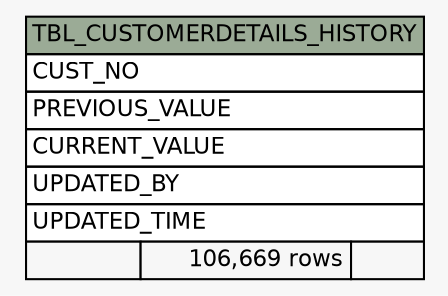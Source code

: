 // dot 2.38.0 on Windows 10 10.0
// SchemaSpy rev 590
digraph "TBL_CUSTOMERDETAILS_HISTORY" {
  graph [
    rankdir="RL"
    bgcolor="#f7f7f7"
    nodesep="0.18"
    ranksep="0.46"
    fontname="Helvetica"
    fontsize="11"
  ];
  node [
    fontname="Helvetica"
    fontsize="11"
    shape="plaintext"
  ];
  edge [
    arrowsize="0.8"
  ];
  "TBL_CUSTOMERDETAILS_HISTORY" [
    label=<
    <TABLE BORDER="0" CELLBORDER="1" CELLSPACING="0" BGCOLOR="#ffffff">
      <TR><TD COLSPAN="3" BGCOLOR="#9bab96" ALIGN="CENTER">TBL_CUSTOMERDETAILS_HISTORY</TD></TR>
      <TR><TD PORT="CUST_NO" COLSPAN="3" ALIGN="LEFT">CUST_NO</TD></TR>
      <TR><TD PORT="PREVIOUS_VALUE" COLSPAN="3" ALIGN="LEFT">PREVIOUS_VALUE</TD></TR>
      <TR><TD PORT="CURRENT_VALUE" COLSPAN="3" ALIGN="LEFT">CURRENT_VALUE</TD></TR>
      <TR><TD PORT="UPDATED_BY" COLSPAN="3" ALIGN="LEFT">UPDATED_BY</TD></TR>
      <TR><TD PORT="UPDATED_TIME" COLSPAN="3" ALIGN="LEFT">UPDATED_TIME</TD></TR>
      <TR><TD ALIGN="LEFT" BGCOLOR="#f7f7f7">  </TD><TD ALIGN="RIGHT" BGCOLOR="#f7f7f7">106,669 rows</TD><TD ALIGN="RIGHT" BGCOLOR="#f7f7f7">  </TD></TR>
    </TABLE>>
    URL="tables/TBL_CUSTOMERDETAILS_HISTORY.html"
    tooltip="TBL_CUSTOMERDETAILS_HISTORY"
  ];
}
